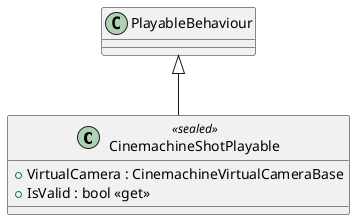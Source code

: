 @startuml
class CinemachineShotPlayable <<sealed>> {
    + VirtualCamera : CinemachineVirtualCameraBase
    + IsValid : bool <<get>>
}
PlayableBehaviour <|-- CinemachineShotPlayable
@enduml
